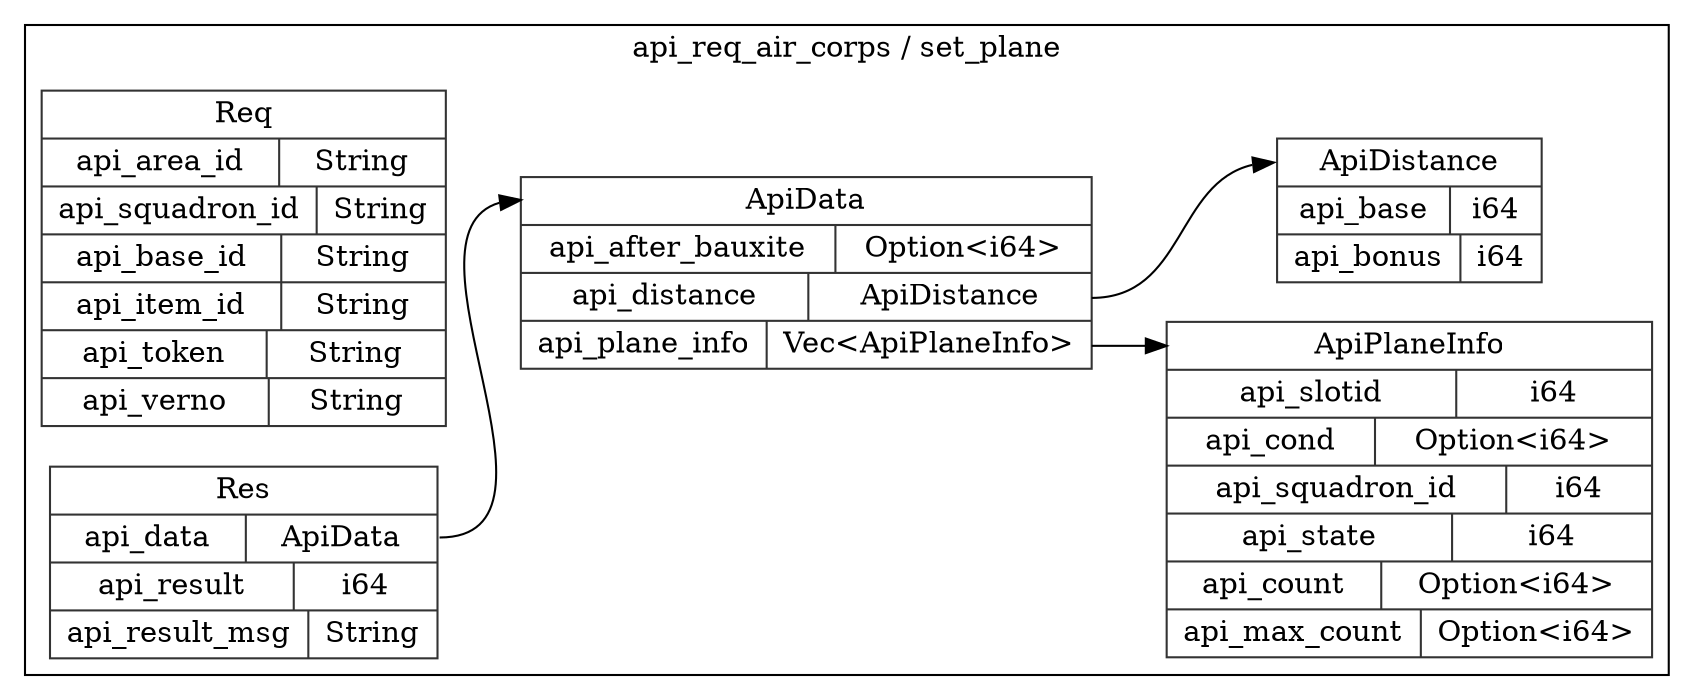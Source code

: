 digraph {
  rankdir=LR;
  subgraph cluster_0 {
    label="api_req_air_corps / set_plane";
    node [style="filled", color=white, style="solid", color=gray20];
    api_req_air_corps__set_plane__ApiPlaneInfo [label="<ApiPlaneInfo> ApiPlaneInfo  | { api_slotid | <api_slotid> i64 } | { api_cond | <api_cond> Option\<i64\> } | { api_squadron_id | <api_squadron_id> i64 } | { api_state | <api_state> i64 } | { api_count | <api_count> Option\<i64\> } | { api_max_count | <api_max_count> Option\<i64\> }", shape=record];
    api_req_air_corps__set_plane__Req [label="<Req> Req  | { api_area_id | <api_area_id> String } | { api_squadron_id | <api_squadron_id> String } | { api_base_id | <api_base_id> String } | { api_item_id | <api_item_id> String } | { api_token | <api_token> String } | { api_verno | <api_verno> String }", shape=record];
    api_req_air_corps__set_plane__ApiDistance [label="<ApiDistance> ApiDistance  | { api_base | <api_base> i64 } | { api_bonus | <api_bonus> i64 }", shape=record];
    api_req_air_corps__set_plane__Res [label="<Res> Res  | { api_data | <api_data> ApiData } | { api_result | <api_result> i64 } | { api_result_msg | <api_result_msg> String }", shape=record];
    api_req_air_corps__set_plane__ApiData;
    api_req_air_corps__set_plane__Res:api_data:e -> api_req_air_corps__set_plane__ApiData:ApiData:w;
    api_req_air_corps__set_plane__ApiData [label="<ApiData> ApiData  | { api_after_bauxite | <api_after_bauxite> Option\<i64\> } | { api_distance | <api_distance> ApiDistance } | { api_plane_info | <api_plane_info> Vec\<ApiPlaneInfo\> }", shape=record];
    api_req_air_corps__set_plane__ApiData:api_distance:e -> api_req_air_corps__set_plane__ApiDistance:ApiDistance:w;
    api_req_air_corps__set_plane__ApiData:api_plane_info:e -> api_req_air_corps__set_plane__ApiPlaneInfo:ApiPlaneInfo:w;
  }
}
